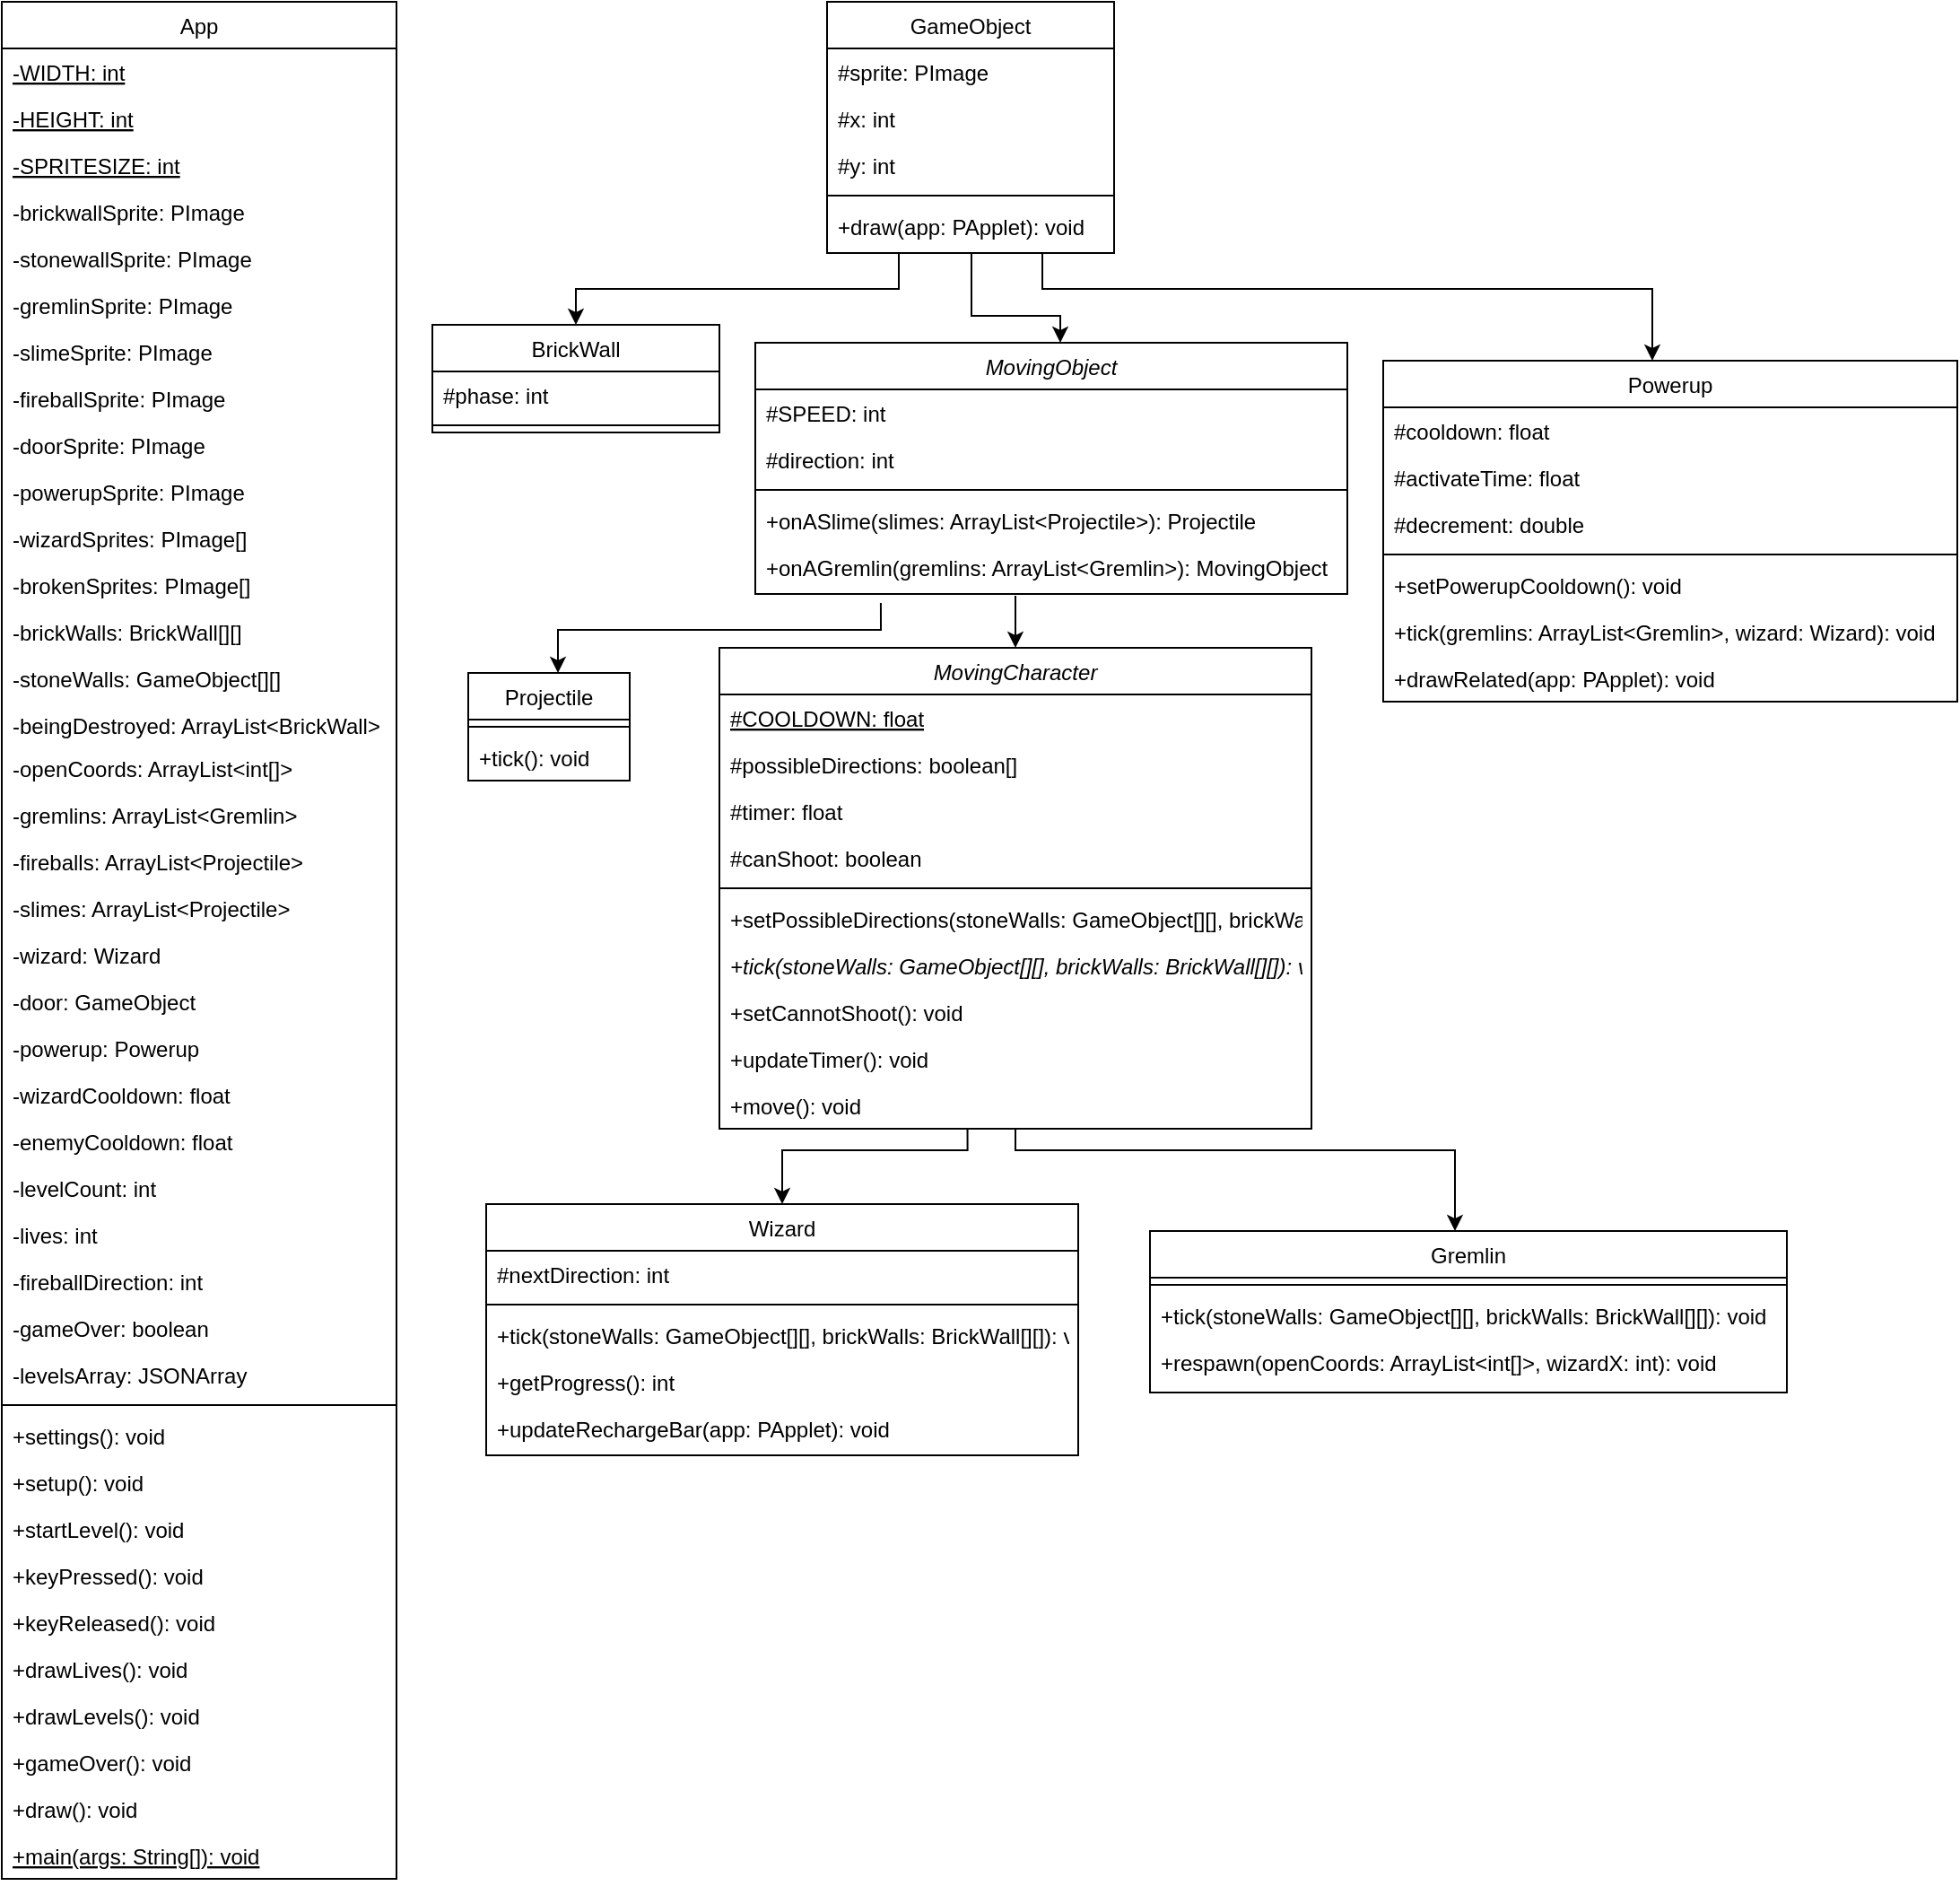 <mxfile version="20.5.0" type="github">
  <diagram id="C5RBs43oDa-KdzZeNtuy" name="Page-1">
    <mxGraphModel dx="1782" dy="905" grid="1" gridSize="10" guides="1" tooltips="1" connect="1" arrows="1" fold="1" page="1" pageScale="1" pageWidth="1169" pageHeight="827" math="0" shadow="0">
      <root>
        <mxCell id="WIyWlLk6GJQsqaUBKTNV-0" />
        <mxCell id="WIyWlLk6GJQsqaUBKTNV-1" parent="WIyWlLk6GJQsqaUBKTNV-0" />
        <mxCell id="zkfFHV4jXpPFQw0GAbJ--0" value="App" style="swimlane;fontStyle=0;align=center;verticalAlign=top;childLayout=stackLayout;horizontal=1;startSize=26;horizontalStack=0;resizeParent=1;resizeLast=0;collapsible=1;marginBottom=0;rounded=0;shadow=0;strokeWidth=1;" parent="WIyWlLk6GJQsqaUBKTNV-1" vertex="1">
          <mxGeometry x="50" y="10" width="220" height="1046" as="geometry">
            <mxRectangle x="220" y="120" width="160" height="26" as="alternateBounds" />
          </mxGeometry>
        </mxCell>
        <mxCell id="zkfFHV4jXpPFQw0GAbJ--1" value="-WIDTH: int" style="text;align=left;verticalAlign=top;spacingLeft=4;spacingRight=4;overflow=hidden;rotatable=0;points=[[0,0.5],[1,0.5]];portConstraint=eastwest;fontStyle=4" parent="zkfFHV4jXpPFQw0GAbJ--0" vertex="1">
          <mxGeometry y="26" width="220" height="26" as="geometry" />
        </mxCell>
        <mxCell id="zkfFHV4jXpPFQw0GAbJ--2" value="-HEIGHT: int" style="text;align=left;verticalAlign=top;spacingLeft=4;spacingRight=4;overflow=hidden;rotatable=0;points=[[0,0.5],[1,0.5]];portConstraint=eastwest;rounded=0;shadow=0;html=0;fontStyle=4" parent="zkfFHV4jXpPFQw0GAbJ--0" vertex="1">
          <mxGeometry y="52" width="220" height="26" as="geometry" />
        </mxCell>
        <mxCell id="5eT9WCfpRR1Egi5PJZWS-10" value="-SPRITESIZE: int" style="text;align=left;verticalAlign=top;spacingLeft=4;spacingRight=4;overflow=hidden;rotatable=0;points=[[0,0.5],[1,0.5]];portConstraint=eastwest;rounded=0;shadow=0;html=0;fontStyle=4" vertex="1" parent="zkfFHV4jXpPFQw0GAbJ--0">
          <mxGeometry y="78" width="220" height="26" as="geometry" />
        </mxCell>
        <mxCell id="5eT9WCfpRR1Egi5PJZWS-5" value="-brickwallSprite: PImage" style="text;align=left;verticalAlign=top;spacingLeft=4;spacingRight=4;overflow=hidden;rotatable=0;points=[[0,0.5],[1,0.5]];portConstraint=eastwest;rounded=0;shadow=0;html=0;fontStyle=0" vertex="1" parent="zkfFHV4jXpPFQw0GAbJ--0">
          <mxGeometry y="104" width="220" height="26" as="geometry" />
        </mxCell>
        <mxCell id="5eT9WCfpRR1Egi5PJZWS-3" value="-stonewallSprite: PImage" style="text;align=left;verticalAlign=top;spacingLeft=4;spacingRight=4;overflow=hidden;rotatable=0;points=[[0,0.5],[1,0.5]];portConstraint=eastwest;rounded=0;shadow=0;html=0;fontStyle=0" vertex="1" parent="zkfFHV4jXpPFQw0GAbJ--0">
          <mxGeometry y="130" width="220" height="26" as="geometry" />
        </mxCell>
        <mxCell id="5eT9WCfpRR1Egi5PJZWS-2" value="-gremlinSprite: PImage" style="text;align=left;verticalAlign=top;spacingLeft=4;spacingRight=4;overflow=hidden;rotatable=0;points=[[0,0.5],[1,0.5]];portConstraint=eastwest;rounded=0;shadow=0;html=0;fontStyle=0" vertex="1" parent="zkfFHV4jXpPFQw0GAbJ--0">
          <mxGeometry y="156" width="220" height="26" as="geometry" />
        </mxCell>
        <mxCell id="5eT9WCfpRR1Egi5PJZWS-4" value="-slimeSprite: PImage" style="text;align=left;verticalAlign=top;spacingLeft=4;spacingRight=4;overflow=hidden;rotatable=0;points=[[0,0.5],[1,0.5]];portConstraint=eastwest;rounded=0;shadow=0;html=0;fontStyle=0" vertex="1" parent="zkfFHV4jXpPFQw0GAbJ--0">
          <mxGeometry y="182" width="220" height="26" as="geometry" />
        </mxCell>
        <mxCell id="5eT9WCfpRR1Egi5PJZWS-1" value="-fireballSprite: PImage" style="text;align=left;verticalAlign=top;spacingLeft=4;spacingRight=4;overflow=hidden;rotatable=0;points=[[0,0.5],[1,0.5]];portConstraint=eastwest;rounded=0;shadow=0;html=0;fontStyle=0" vertex="1" parent="zkfFHV4jXpPFQw0GAbJ--0">
          <mxGeometry y="208" width="220" height="26" as="geometry" />
        </mxCell>
        <mxCell id="5eT9WCfpRR1Egi5PJZWS-8" value="-doorSprite: PImage" style="text;align=left;verticalAlign=top;spacingLeft=4;spacingRight=4;overflow=hidden;rotatable=0;points=[[0,0.5],[1,0.5]];portConstraint=eastwest;rounded=0;shadow=0;html=0;fontStyle=0" vertex="1" parent="zkfFHV4jXpPFQw0GAbJ--0">
          <mxGeometry y="234" width="220" height="26" as="geometry" />
        </mxCell>
        <mxCell id="5eT9WCfpRR1Egi5PJZWS-7" value="-powerupSprite: PImage" style="text;align=left;verticalAlign=top;spacingLeft=4;spacingRight=4;overflow=hidden;rotatable=0;points=[[0,0.5],[1,0.5]];portConstraint=eastwest;rounded=0;shadow=0;html=0;fontStyle=0" vertex="1" parent="zkfFHV4jXpPFQw0GAbJ--0">
          <mxGeometry y="260" width="220" height="26" as="geometry" />
        </mxCell>
        <mxCell id="5eT9WCfpRR1Egi5PJZWS-11" value="-wizardSprites: PImage[]" style="text;align=left;verticalAlign=top;spacingLeft=4;spacingRight=4;overflow=hidden;rotatable=0;points=[[0,0.5],[1,0.5]];portConstraint=eastwest;rounded=0;shadow=0;html=0;fontStyle=0" vertex="1" parent="zkfFHV4jXpPFQw0GAbJ--0">
          <mxGeometry y="286" width="220" height="26" as="geometry" />
        </mxCell>
        <mxCell id="5eT9WCfpRR1Egi5PJZWS-12" value="-brokenSprites: PImage[]" style="text;align=left;verticalAlign=top;spacingLeft=4;spacingRight=4;overflow=hidden;rotatable=0;points=[[0,0.5],[1,0.5]];portConstraint=eastwest;rounded=0;shadow=0;html=0;fontStyle=0" vertex="1" parent="zkfFHV4jXpPFQw0GAbJ--0">
          <mxGeometry y="312" width="220" height="26" as="geometry" />
        </mxCell>
        <mxCell id="5eT9WCfpRR1Egi5PJZWS-9" value="-brickWalls: BrickWall[][]" style="text;align=left;verticalAlign=top;spacingLeft=4;spacingRight=4;overflow=hidden;rotatable=0;points=[[0,0.5],[1,0.5]];portConstraint=eastwest;rounded=0;shadow=0;html=0;fontStyle=0" vertex="1" parent="zkfFHV4jXpPFQw0GAbJ--0">
          <mxGeometry y="338" width="220" height="26" as="geometry" />
        </mxCell>
        <mxCell id="zkfFHV4jXpPFQw0GAbJ--3" value="-stoneWalls: GameObject[][]" style="text;align=left;verticalAlign=top;spacingLeft=4;spacingRight=4;overflow=hidden;rotatable=0;points=[[0,0.5],[1,0.5]];portConstraint=eastwest;rounded=0;shadow=0;html=0;fontStyle=0" parent="zkfFHV4jXpPFQw0GAbJ--0" vertex="1">
          <mxGeometry y="364" width="220" height="26" as="geometry" />
        </mxCell>
        <mxCell id="5eT9WCfpRR1Egi5PJZWS-16" value="-beingDestroyed: ArrayList&lt;BrickWall&gt;" style="text;align=left;verticalAlign=top;spacingLeft=4;spacingRight=4;overflow=hidden;rotatable=0;points=[[0,0.5],[1,0.5]];portConstraint=eastwest;rounded=0;shadow=0;html=0;fontStyle=0" vertex="1" parent="zkfFHV4jXpPFQw0GAbJ--0">
          <mxGeometry y="390" width="220" height="24" as="geometry" />
        </mxCell>
        <mxCell id="5eT9WCfpRR1Egi5PJZWS-14" value="-openCoords: ArrayList&lt;int[]&gt;" style="text;align=left;verticalAlign=top;spacingLeft=4;spacingRight=4;overflow=hidden;rotatable=0;points=[[0,0.5],[1,0.5]];portConstraint=eastwest;rounded=0;shadow=0;html=0;fontStyle=0" vertex="1" parent="zkfFHV4jXpPFQw0GAbJ--0">
          <mxGeometry y="414" width="220" height="26" as="geometry" />
        </mxCell>
        <mxCell id="5eT9WCfpRR1Egi5PJZWS-13" value="-gremlins: ArrayList&lt;Gremlin&gt;" style="text;align=left;verticalAlign=top;spacingLeft=4;spacingRight=4;overflow=hidden;rotatable=0;points=[[0,0.5],[1,0.5]];portConstraint=eastwest;rounded=0;shadow=0;html=0;fontStyle=0" vertex="1" parent="zkfFHV4jXpPFQw0GAbJ--0">
          <mxGeometry y="440" width="220" height="26" as="geometry" />
        </mxCell>
        <mxCell id="5eT9WCfpRR1Egi5PJZWS-19" value="-fireballs: ArrayList&lt;Projectile&gt;" style="text;align=left;verticalAlign=top;spacingLeft=4;spacingRight=4;overflow=hidden;rotatable=0;points=[[0,0.5],[1,0.5]];portConstraint=eastwest;rounded=0;shadow=0;html=0;fontStyle=0" vertex="1" parent="zkfFHV4jXpPFQw0GAbJ--0">
          <mxGeometry y="466" width="220" height="26" as="geometry" />
        </mxCell>
        <mxCell id="5eT9WCfpRR1Egi5PJZWS-18" value="-slimes: ArrayList&lt;Projectile&gt;" style="text;align=left;verticalAlign=top;spacingLeft=4;spacingRight=4;overflow=hidden;rotatable=0;points=[[0,0.5],[1,0.5]];portConstraint=eastwest;rounded=0;shadow=0;html=0;fontStyle=0" vertex="1" parent="zkfFHV4jXpPFQw0GAbJ--0">
          <mxGeometry y="492" width="220" height="26" as="geometry" />
        </mxCell>
        <mxCell id="5eT9WCfpRR1Egi5PJZWS-17" value="-wizard: Wizard" style="text;align=left;verticalAlign=top;spacingLeft=4;spacingRight=4;overflow=hidden;rotatable=0;points=[[0,0.5],[1,0.5]];portConstraint=eastwest;rounded=0;shadow=0;html=0;fontStyle=0" vertex="1" parent="zkfFHV4jXpPFQw0GAbJ--0">
          <mxGeometry y="518" width="220" height="26" as="geometry" />
        </mxCell>
        <mxCell id="5eT9WCfpRR1Egi5PJZWS-0" value="-door: GameObject" style="text;align=left;verticalAlign=top;spacingLeft=4;spacingRight=4;overflow=hidden;rotatable=0;points=[[0,0.5],[1,0.5]];portConstraint=eastwest;rounded=0;shadow=0;html=0;fontStyle=0" vertex="1" parent="zkfFHV4jXpPFQw0GAbJ--0">
          <mxGeometry y="544" width="220" height="26" as="geometry" />
        </mxCell>
        <mxCell id="5eT9WCfpRR1Egi5PJZWS-15" value="-powerup: Powerup" style="text;align=left;verticalAlign=top;spacingLeft=4;spacingRight=4;overflow=hidden;rotatable=0;points=[[0,0.5],[1,0.5]];portConstraint=eastwest;rounded=0;shadow=0;html=0;fontStyle=0" vertex="1" parent="zkfFHV4jXpPFQw0GAbJ--0">
          <mxGeometry y="570" width="220" height="26" as="geometry" />
        </mxCell>
        <mxCell id="5eT9WCfpRR1Egi5PJZWS-21" value="-wizardCooldown: float" style="text;align=left;verticalAlign=top;spacingLeft=4;spacingRight=4;overflow=hidden;rotatable=0;points=[[0,0.5],[1,0.5]];portConstraint=eastwest;rounded=0;shadow=0;html=0;fontStyle=0" vertex="1" parent="zkfFHV4jXpPFQw0GAbJ--0">
          <mxGeometry y="596" width="220" height="26" as="geometry" />
        </mxCell>
        <mxCell id="5eT9WCfpRR1Egi5PJZWS-26" value="-enemyCooldown: float" style="text;align=left;verticalAlign=top;spacingLeft=4;spacingRight=4;overflow=hidden;rotatable=0;points=[[0,0.5],[1,0.5]];portConstraint=eastwest;rounded=0;shadow=0;html=0;fontStyle=0" vertex="1" parent="zkfFHV4jXpPFQw0GAbJ--0">
          <mxGeometry y="622" width="220" height="26" as="geometry" />
        </mxCell>
        <mxCell id="5eT9WCfpRR1Egi5PJZWS-27" value="-levelCount: int" style="text;align=left;verticalAlign=top;spacingLeft=4;spacingRight=4;overflow=hidden;rotatable=0;points=[[0,0.5],[1,0.5]];portConstraint=eastwest;rounded=0;shadow=0;html=0;fontStyle=0" vertex="1" parent="zkfFHV4jXpPFQw0GAbJ--0">
          <mxGeometry y="648" width="220" height="26" as="geometry" />
        </mxCell>
        <mxCell id="5eT9WCfpRR1Egi5PJZWS-28" value="-lives: int" style="text;align=left;verticalAlign=top;spacingLeft=4;spacingRight=4;overflow=hidden;rotatable=0;points=[[0,0.5],[1,0.5]];portConstraint=eastwest;rounded=0;shadow=0;html=0;fontStyle=0" vertex="1" parent="zkfFHV4jXpPFQw0GAbJ--0">
          <mxGeometry y="674" width="220" height="26" as="geometry" />
        </mxCell>
        <mxCell id="5eT9WCfpRR1Egi5PJZWS-29" value="-fireballDirection: int" style="text;align=left;verticalAlign=top;spacingLeft=4;spacingRight=4;overflow=hidden;rotatable=0;points=[[0,0.5],[1,0.5]];portConstraint=eastwest;rounded=0;shadow=0;html=0;fontStyle=0" vertex="1" parent="zkfFHV4jXpPFQw0GAbJ--0">
          <mxGeometry y="700" width="220" height="26" as="geometry" />
        </mxCell>
        <mxCell id="5eT9WCfpRR1Egi5PJZWS-30" value="-gameOver: boolean" style="text;align=left;verticalAlign=top;spacingLeft=4;spacingRight=4;overflow=hidden;rotatable=0;points=[[0,0.5],[1,0.5]];portConstraint=eastwest;rounded=0;shadow=0;html=0;fontStyle=0" vertex="1" parent="zkfFHV4jXpPFQw0GAbJ--0">
          <mxGeometry y="726" width="220" height="26" as="geometry" />
        </mxCell>
        <mxCell id="5eT9WCfpRR1Egi5PJZWS-20" value="-levelsArray: JSONArray" style="text;align=left;verticalAlign=top;spacingLeft=4;spacingRight=4;overflow=hidden;rotatable=0;points=[[0,0.5],[1,0.5]];portConstraint=eastwest;rounded=0;shadow=0;html=0;fontStyle=0" vertex="1" parent="zkfFHV4jXpPFQw0GAbJ--0">
          <mxGeometry y="752" width="220" height="26" as="geometry" />
        </mxCell>
        <mxCell id="zkfFHV4jXpPFQw0GAbJ--4" value="" style="line;html=1;strokeWidth=1;align=left;verticalAlign=middle;spacingTop=-1;spacingLeft=3;spacingRight=3;rotatable=0;labelPosition=right;points=[];portConstraint=eastwest;" parent="zkfFHV4jXpPFQw0GAbJ--0" vertex="1">
          <mxGeometry y="778" width="220" height="8" as="geometry" />
        </mxCell>
        <mxCell id="zkfFHV4jXpPFQw0GAbJ--5" value="+settings(): void" style="text;align=left;verticalAlign=top;spacingLeft=4;spacingRight=4;overflow=hidden;rotatable=0;points=[[0,0.5],[1,0.5]];portConstraint=eastwest;" parent="zkfFHV4jXpPFQw0GAbJ--0" vertex="1">
          <mxGeometry y="786" width="220" height="26" as="geometry" />
        </mxCell>
        <mxCell id="5eT9WCfpRR1Egi5PJZWS-38" value="+setup(): void" style="text;align=left;verticalAlign=top;spacingLeft=4;spacingRight=4;overflow=hidden;rotatable=0;points=[[0,0.5],[1,0.5]];portConstraint=eastwest;" vertex="1" parent="zkfFHV4jXpPFQw0GAbJ--0">
          <mxGeometry y="812" width="220" height="26" as="geometry" />
        </mxCell>
        <mxCell id="5eT9WCfpRR1Egi5PJZWS-32" value="+startLevel(): void" style="text;align=left;verticalAlign=top;spacingLeft=4;spacingRight=4;overflow=hidden;rotatable=0;points=[[0,0.5],[1,0.5]];portConstraint=eastwest;" vertex="1" parent="zkfFHV4jXpPFQw0GAbJ--0">
          <mxGeometry y="838" width="220" height="26" as="geometry" />
        </mxCell>
        <mxCell id="5eT9WCfpRR1Egi5PJZWS-36" value="+keyPressed(): void" style="text;align=left;verticalAlign=top;spacingLeft=4;spacingRight=4;overflow=hidden;rotatable=0;points=[[0,0.5],[1,0.5]];portConstraint=eastwest;" vertex="1" parent="zkfFHV4jXpPFQw0GAbJ--0">
          <mxGeometry y="864" width="220" height="26" as="geometry" />
        </mxCell>
        <mxCell id="5eT9WCfpRR1Egi5PJZWS-33" value="+keyReleased(): void" style="text;align=left;verticalAlign=top;spacingLeft=4;spacingRight=4;overflow=hidden;rotatable=0;points=[[0,0.5],[1,0.5]];portConstraint=eastwest;" vertex="1" parent="zkfFHV4jXpPFQw0GAbJ--0">
          <mxGeometry y="890" width="220" height="26" as="geometry" />
        </mxCell>
        <mxCell id="5eT9WCfpRR1Egi5PJZWS-37" value="+drawLives(): void" style="text;align=left;verticalAlign=top;spacingLeft=4;spacingRight=4;overflow=hidden;rotatable=0;points=[[0,0.5],[1,0.5]];portConstraint=eastwest;" vertex="1" parent="zkfFHV4jXpPFQw0GAbJ--0">
          <mxGeometry y="916" width="220" height="26" as="geometry" />
        </mxCell>
        <mxCell id="5eT9WCfpRR1Egi5PJZWS-31" value="+drawLevels(): void" style="text;align=left;verticalAlign=top;spacingLeft=4;spacingRight=4;overflow=hidden;rotatable=0;points=[[0,0.5],[1,0.5]];portConstraint=eastwest;" vertex="1" parent="zkfFHV4jXpPFQw0GAbJ--0">
          <mxGeometry y="942" width="220" height="26" as="geometry" />
        </mxCell>
        <mxCell id="5eT9WCfpRR1Egi5PJZWS-34" value="+gameOver(): void" style="text;align=left;verticalAlign=top;spacingLeft=4;spacingRight=4;overflow=hidden;rotatable=0;points=[[0,0.5],[1,0.5]];portConstraint=eastwest;" vertex="1" parent="zkfFHV4jXpPFQw0GAbJ--0">
          <mxGeometry y="968" width="220" height="26" as="geometry" />
        </mxCell>
        <mxCell id="5eT9WCfpRR1Egi5PJZWS-35" value="+draw(): void" style="text;align=left;verticalAlign=top;spacingLeft=4;spacingRight=4;overflow=hidden;rotatable=0;points=[[0,0.5],[1,0.5]];portConstraint=eastwest;" vertex="1" parent="zkfFHV4jXpPFQw0GAbJ--0">
          <mxGeometry y="994" width="220" height="26" as="geometry" />
        </mxCell>
        <mxCell id="5eT9WCfpRR1Egi5PJZWS-39" value="+main(args: String[]): void" style="text;align=left;verticalAlign=top;spacingLeft=4;spacingRight=4;overflow=hidden;rotatable=0;points=[[0,0.5],[1,0.5]];portConstraint=eastwest;fontStyle=4" vertex="1" parent="zkfFHV4jXpPFQw0GAbJ--0">
          <mxGeometry y="1020" width="220" height="26" as="geometry" />
        </mxCell>
        <mxCell id="5eT9WCfpRR1Egi5PJZWS-53" style="edgeStyle=orthogonalEdgeStyle;rounded=0;orthogonalLoop=1;jettySize=auto;html=1;exitX=0.25;exitY=1;exitDx=0;exitDy=0;" edge="1" parent="WIyWlLk6GJQsqaUBKTNV-1" source="zkfFHV4jXpPFQw0GAbJ--17" target="5eT9WCfpRR1Egi5PJZWS-47">
          <mxGeometry relative="1" as="geometry" />
        </mxCell>
        <mxCell id="5eT9WCfpRR1Egi5PJZWS-60" style="edgeStyle=orthogonalEdgeStyle;rounded=0;orthogonalLoop=1;jettySize=auto;html=1;exitX=0.503;exitY=1.093;exitDx=0;exitDy=0;exitPerimeter=0;" edge="1" parent="WIyWlLk6GJQsqaUBKTNV-1" source="zkfFHV4jXpPFQw0GAbJ--24" target="5eT9WCfpRR1Egi5PJZWS-54">
          <mxGeometry relative="1" as="geometry">
            <Array as="points">
              <mxPoint x="591" y="185" />
              <mxPoint x="640" y="185" />
            </Array>
          </mxGeometry>
        </mxCell>
        <mxCell id="5eT9WCfpRR1Egi5PJZWS-127" style="edgeStyle=orthogonalEdgeStyle;rounded=0;orthogonalLoop=1;jettySize=auto;html=1;exitX=0.75;exitY=1;exitDx=0;exitDy=0;" edge="1" parent="WIyWlLk6GJQsqaUBKTNV-1" source="zkfFHV4jXpPFQw0GAbJ--17" target="5eT9WCfpRR1Egi5PJZWS-121">
          <mxGeometry relative="1" as="geometry">
            <Array as="points">
              <mxPoint x="630" y="170" />
              <mxPoint x="970" y="170" />
            </Array>
          </mxGeometry>
        </mxCell>
        <mxCell id="zkfFHV4jXpPFQw0GAbJ--17" value="GameObject&#xa;" style="swimlane;fontStyle=0;align=center;verticalAlign=top;childLayout=stackLayout;horizontal=1;startSize=26;horizontalStack=0;resizeParent=1;resizeLast=0;collapsible=1;marginBottom=0;rounded=0;shadow=0;strokeWidth=1;" parent="WIyWlLk6GJQsqaUBKTNV-1" vertex="1">
          <mxGeometry x="510" y="10" width="160" height="140" as="geometry">
            <mxRectangle x="550" y="140" width="160" height="26" as="alternateBounds" />
          </mxGeometry>
        </mxCell>
        <mxCell id="zkfFHV4jXpPFQw0GAbJ--18" value="#sprite: PImage" style="text;align=left;verticalAlign=top;spacingLeft=4;spacingRight=4;overflow=hidden;rotatable=0;points=[[0,0.5],[1,0.5]];portConstraint=eastwest;" parent="zkfFHV4jXpPFQw0GAbJ--17" vertex="1">
          <mxGeometry y="26" width="160" height="26" as="geometry" />
        </mxCell>
        <mxCell id="zkfFHV4jXpPFQw0GAbJ--19" value="#x: int" style="text;align=left;verticalAlign=top;spacingLeft=4;spacingRight=4;overflow=hidden;rotatable=0;points=[[0,0.5],[1,0.5]];portConstraint=eastwest;rounded=0;shadow=0;html=0;" parent="zkfFHV4jXpPFQw0GAbJ--17" vertex="1">
          <mxGeometry y="52" width="160" height="26" as="geometry" />
        </mxCell>
        <mxCell id="zkfFHV4jXpPFQw0GAbJ--20" value="#y: int" style="text;align=left;verticalAlign=top;spacingLeft=4;spacingRight=4;overflow=hidden;rotatable=0;points=[[0,0.5],[1,0.5]];portConstraint=eastwest;rounded=0;shadow=0;html=0;" parent="zkfFHV4jXpPFQw0GAbJ--17" vertex="1">
          <mxGeometry y="78" width="160" height="26" as="geometry" />
        </mxCell>
        <mxCell id="zkfFHV4jXpPFQw0GAbJ--23" value="" style="line;html=1;strokeWidth=1;align=left;verticalAlign=middle;spacingTop=-1;spacingLeft=3;spacingRight=3;rotatable=0;labelPosition=right;points=[];portConstraint=eastwest;" parent="zkfFHV4jXpPFQw0GAbJ--17" vertex="1">
          <mxGeometry y="104" width="160" height="8" as="geometry" />
        </mxCell>
        <mxCell id="zkfFHV4jXpPFQw0GAbJ--24" value="+draw(app: PApplet): void" style="text;align=left;verticalAlign=top;spacingLeft=4;spacingRight=4;overflow=hidden;rotatable=0;points=[[0,0.5],[1,0.5]];portConstraint=eastwest;" parent="zkfFHV4jXpPFQw0GAbJ--17" vertex="1">
          <mxGeometry y="112" width="160" height="26" as="geometry" />
        </mxCell>
        <mxCell id="5eT9WCfpRR1Egi5PJZWS-47" value="BrickWall" style="swimlane;fontStyle=0;align=center;verticalAlign=top;childLayout=stackLayout;horizontal=1;startSize=26;horizontalStack=0;resizeParent=1;resizeLast=0;collapsible=1;marginBottom=0;rounded=0;shadow=0;strokeWidth=1;" vertex="1" parent="WIyWlLk6GJQsqaUBKTNV-1">
          <mxGeometry x="290" y="190" width="160" height="60" as="geometry">
            <mxRectangle x="550" y="140" width="160" height="26" as="alternateBounds" />
          </mxGeometry>
        </mxCell>
        <mxCell id="5eT9WCfpRR1Egi5PJZWS-48" value="#phase: int" style="text;align=left;verticalAlign=top;spacingLeft=4;spacingRight=4;overflow=hidden;rotatable=0;points=[[0,0.5],[1,0.5]];portConstraint=eastwest;" vertex="1" parent="5eT9WCfpRR1Egi5PJZWS-47">
          <mxGeometry y="26" width="160" height="26" as="geometry" />
        </mxCell>
        <mxCell id="5eT9WCfpRR1Egi5PJZWS-51" value="" style="line;html=1;strokeWidth=1;align=left;verticalAlign=middle;spacingTop=-1;spacingLeft=3;spacingRight=3;rotatable=0;labelPosition=right;points=[];portConstraint=eastwest;" vertex="1" parent="5eT9WCfpRR1Egi5PJZWS-47">
          <mxGeometry y="52" width="160" height="8" as="geometry" />
        </mxCell>
        <mxCell id="5eT9WCfpRR1Egi5PJZWS-70" style="edgeStyle=orthogonalEdgeStyle;rounded=0;orthogonalLoop=1;jettySize=auto;html=1;" edge="1" parent="WIyWlLk6GJQsqaUBKTNV-1" target="5eT9WCfpRR1Egi5PJZWS-64">
          <mxGeometry relative="1" as="geometry">
            <mxPoint x="615" y="341" as="sourcePoint" />
            <Array as="points">
              <mxPoint x="615" y="341" />
            </Array>
          </mxGeometry>
        </mxCell>
        <mxCell id="5eT9WCfpRR1Egi5PJZWS-96" style="edgeStyle=orthogonalEdgeStyle;rounded=0;orthogonalLoop=1;jettySize=auto;html=1;exitX=0.212;exitY=1.269;exitDx=0;exitDy=0;exitPerimeter=0;" edge="1" parent="WIyWlLk6GJQsqaUBKTNV-1" source="5eT9WCfpRR1Egi5PJZWS-63" target="5eT9WCfpRR1Egi5PJZWS-90">
          <mxGeometry relative="1" as="geometry">
            <Array as="points">
              <mxPoint x="540" y="360" />
              <mxPoint x="360" y="360" />
            </Array>
          </mxGeometry>
        </mxCell>
        <mxCell id="5eT9WCfpRR1Egi5PJZWS-54" value="MovingObject" style="swimlane;fontStyle=2;align=center;verticalAlign=top;childLayout=stackLayout;horizontal=1;startSize=26;horizontalStack=0;resizeParent=1;resizeLast=0;collapsible=1;marginBottom=0;rounded=0;shadow=0;strokeWidth=1;" vertex="1" parent="WIyWlLk6GJQsqaUBKTNV-1">
          <mxGeometry x="470" y="200" width="330" height="140" as="geometry">
            <mxRectangle x="550" y="140" width="160" height="26" as="alternateBounds" />
          </mxGeometry>
        </mxCell>
        <mxCell id="5eT9WCfpRR1Egi5PJZWS-55" value="#SPEED: int" style="text;align=left;verticalAlign=top;spacingLeft=4;spacingRight=4;overflow=hidden;rotatable=0;points=[[0,0.5],[1,0.5]];portConstraint=eastwest;" vertex="1" parent="5eT9WCfpRR1Egi5PJZWS-54">
          <mxGeometry y="26" width="330" height="26" as="geometry" />
        </mxCell>
        <mxCell id="5eT9WCfpRR1Egi5PJZWS-56" value="#direction: int" style="text;align=left;verticalAlign=top;spacingLeft=4;spacingRight=4;overflow=hidden;rotatable=0;points=[[0,0.5],[1,0.5]];portConstraint=eastwest;rounded=0;shadow=0;html=0;" vertex="1" parent="5eT9WCfpRR1Egi5PJZWS-54">
          <mxGeometry y="52" width="330" height="26" as="geometry" />
        </mxCell>
        <mxCell id="5eT9WCfpRR1Egi5PJZWS-58" value="" style="line;html=1;strokeWidth=1;align=left;verticalAlign=middle;spacingTop=-1;spacingLeft=3;spacingRight=3;rotatable=0;labelPosition=right;points=[];portConstraint=eastwest;" vertex="1" parent="5eT9WCfpRR1Egi5PJZWS-54">
          <mxGeometry y="78" width="330" height="8" as="geometry" />
        </mxCell>
        <mxCell id="5eT9WCfpRR1Egi5PJZWS-59" value="+onASlime(slimes: ArrayList&lt;Projectile&gt;): Projectile" style="text;align=left;verticalAlign=top;spacingLeft=4;spacingRight=4;overflow=hidden;rotatable=0;points=[[0,0.5],[1,0.5]];portConstraint=eastwest;" vertex="1" parent="5eT9WCfpRR1Egi5PJZWS-54">
          <mxGeometry y="86" width="330" height="26" as="geometry" />
        </mxCell>
        <mxCell id="5eT9WCfpRR1Egi5PJZWS-63" value="+onAGremlin(gremlins: ArrayList&lt;Gremlin&gt;): MovingObject" style="text;align=left;verticalAlign=top;spacingLeft=4;spacingRight=4;overflow=hidden;rotatable=0;points=[[0,0.5],[1,0.5]];portConstraint=eastwest;" vertex="1" parent="5eT9WCfpRR1Egi5PJZWS-54">
          <mxGeometry y="112" width="330" height="26" as="geometry" />
        </mxCell>
        <mxCell id="5eT9WCfpRR1Egi5PJZWS-108" style="edgeStyle=orthogonalEdgeStyle;rounded=0;orthogonalLoop=1;jettySize=auto;html=1;exitX=0.419;exitY=0.994;exitDx=0;exitDy=0;exitPerimeter=0;" edge="1" parent="WIyWlLk6GJQsqaUBKTNV-1" source="5eT9WCfpRR1Egi5PJZWS-74" target="5eT9WCfpRR1Egi5PJZWS-97">
          <mxGeometry relative="1" as="geometry">
            <mxPoint x="810" y="750" as="sourcePoint" />
            <Array as="points">
              <mxPoint x="588" y="650" />
              <mxPoint x="485" y="650" />
            </Array>
          </mxGeometry>
        </mxCell>
        <mxCell id="5eT9WCfpRR1Egi5PJZWS-120" style="edgeStyle=orthogonalEdgeStyle;rounded=0;orthogonalLoop=1;jettySize=auto;html=1;" edge="1" parent="WIyWlLk6GJQsqaUBKTNV-1" source="5eT9WCfpRR1Egi5PJZWS-74" target="5eT9WCfpRR1Egi5PJZWS-109">
          <mxGeometry relative="1" as="geometry">
            <Array as="points">
              <mxPoint x="615" y="650" />
              <mxPoint x="860" y="650" />
            </Array>
          </mxGeometry>
        </mxCell>
        <mxCell id="5eT9WCfpRR1Egi5PJZWS-64" value="MovingCharacter" style="swimlane;fontStyle=2;align=center;verticalAlign=top;childLayout=stackLayout;horizontal=1;startSize=26;horizontalStack=0;resizeParent=1;resizeLast=0;collapsible=1;marginBottom=0;rounded=0;shadow=0;strokeWidth=1;" vertex="1" parent="WIyWlLk6GJQsqaUBKTNV-1">
          <mxGeometry x="450" y="370" width="330" height="268" as="geometry">
            <mxRectangle x="550" y="140" width="160" height="26" as="alternateBounds" />
          </mxGeometry>
        </mxCell>
        <mxCell id="5eT9WCfpRR1Egi5PJZWS-65" value="#COOLDOWN: float" style="text;align=left;verticalAlign=top;spacingLeft=4;spacingRight=4;overflow=hidden;rotatable=0;points=[[0,0.5],[1,0.5]];portConstraint=eastwest;fontStyle=4" vertex="1" parent="5eT9WCfpRR1Egi5PJZWS-64">
          <mxGeometry y="26" width="330" height="26" as="geometry" />
        </mxCell>
        <mxCell id="5eT9WCfpRR1Egi5PJZWS-71" value="#possibleDirections: boolean[]" style="text;align=left;verticalAlign=top;spacingLeft=4;spacingRight=4;overflow=hidden;rotatable=0;points=[[0,0.5],[1,0.5]];portConstraint=eastwest;rounded=0;shadow=0;html=0;" vertex="1" parent="5eT9WCfpRR1Egi5PJZWS-64">
          <mxGeometry y="52" width="330" height="26" as="geometry" />
        </mxCell>
        <mxCell id="5eT9WCfpRR1Egi5PJZWS-72" value="#timer: float" style="text;align=left;verticalAlign=top;spacingLeft=4;spacingRight=4;overflow=hidden;rotatable=0;points=[[0,0.5],[1,0.5]];portConstraint=eastwest;rounded=0;shadow=0;html=0;" vertex="1" parent="5eT9WCfpRR1Egi5PJZWS-64">
          <mxGeometry y="78" width="330" height="26" as="geometry" />
        </mxCell>
        <mxCell id="5eT9WCfpRR1Egi5PJZWS-66" value="#canShoot: boolean" style="text;align=left;verticalAlign=top;spacingLeft=4;spacingRight=4;overflow=hidden;rotatable=0;points=[[0,0.5],[1,0.5]];portConstraint=eastwest;rounded=0;shadow=0;html=0;" vertex="1" parent="5eT9WCfpRR1Egi5PJZWS-64">
          <mxGeometry y="104" width="330" height="26" as="geometry" />
        </mxCell>
        <mxCell id="5eT9WCfpRR1Egi5PJZWS-67" value="" style="line;html=1;strokeWidth=1;align=left;verticalAlign=middle;spacingTop=-1;spacingLeft=3;spacingRight=3;rotatable=0;labelPosition=right;points=[];portConstraint=eastwest;" vertex="1" parent="5eT9WCfpRR1Egi5PJZWS-64">
          <mxGeometry y="130" width="330" height="8" as="geometry" />
        </mxCell>
        <mxCell id="5eT9WCfpRR1Egi5PJZWS-68" value="+setPossibleDirections(stoneWalls: GameObject[][], brickWalls: BrickWall[][]): void" style="text;align=left;verticalAlign=top;spacingLeft=4;spacingRight=4;overflow=hidden;rotatable=0;points=[[0,0.5],[1,0.5]];portConstraint=eastwest;" vertex="1" parent="5eT9WCfpRR1Egi5PJZWS-64">
          <mxGeometry y="138" width="330" height="26" as="geometry" />
        </mxCell>
        <mxCell id="5eT9WCfpRR1Egi5PJZWS-73" value="+tick(stoneWalls: GameObject[][], brickWalls: BrickWall[][]): void" style="text;align=left;verticalAlign=top;spacingLeft=4;spacingRight=4;overflow=hidden;rotatable=0;points=[[0,0.5],[1,0.5]];portConstraint=eastwest;fontStyle=2" vertex="1" parent="5eT9WCfpRR1Egi5PJZWS-64">
          <mxGeometry y="164" width="330" height="26" as="geometry" />
        </mxCell>
        <mxCell id="5eT9WCfpRR1Egi5PJZWS-75" value="+setCannotShoot(): void" style="text;align=left;verticalAlign=top;spacingLeft=4;spacingRight=4;overflow=hidden;rotatable=0;points=[[0,0.5],[1,0.5]];portConstraint=eastwest;fontStyle=0" vertex="1" parent="5eT9WCfpRR1Egi5PJZWS-64">
          <mxGeometry y="190" width="330" height="26" as="geometry" />
        </mxCell>
        <mxCell id="5eT9WCfpRR1Egi5PJZWS-69" value="+updateTimer(): void" style="text;align=left;verticalAlign=top;spacingLeft=4;spacingRight=4;overflow=hidden;rotatable=0;points=[[0,0.5],[1,0.5]];portConstraint=eastwest;fontStyle=0" vertex="1" parent="5eT9WCfpRR1Egi5PJZWS-64">
          <mxGeometry y="216" width="330" height="26" as="geometry" />
        </mxCell>
        <mxCell id="5eT9WCfpRR1Egi5PJZWS-74" value="+move(): void" style="text;align=left;verticalAlign=top;spacingLeft=4;spacingRight=4;overflow=hidden;rotatable=0;points=[[0,0.5],[1,0.5]];portConstraint=eastwest;fontStyle=0" vertex="1" parent="5eT9WCfpRR1Egi5PJZWS-64">
          <mxGeometry y="242" width="330" height="26" as="geometry" />
        </mxCell>
        <mxCell id="5eT9WCfpRR1Egi5PJZWS-90" value="Projectile" style="swimlane;fontStyle=0;align=center;verticalAlign=top;childLayout=stackLayout;horizontal=1;startSize=26;horizontalStack=0;resizeParent=1;resizeLast=0;collapsible=1;marginBottom=0;rounded=0;shadow=0;strokeWidth=1;" vertex="1" parent="WIyWlLk6GJQsqaUBKTNV-1">
          <mxGeometry x="310" y="384" width="90" height="60" as="geometry">
            <mxRectangle x="550" y="140" width="160" height="26" as="alternateBounds" />
          </mxGeometry>
        </mxCell>
        <mxCell id="5eT9WCfpRR1Egi5PJZWS-93" value="" style="line;html=1;strokeWidth=1;align=left;verticalAlign=middle;spacingTop=-1;spacingLeft=3;spacingRight=3;rotatable=0;labelPosition=right;points=[];portConstraint=eastwest;" vertex="1" parent="5eT9WCfpRR1Egi5PJZWS-90">
          <mxGeometry y="26" width="90" height="8" as="geometry" />
        </mxCell>
        <mxCell id="5eT9WCfpRR1Egi5PJZWS-94" value="+tick(): void" style="text;align=left;verticalAlign=top;spacingLeft=4;spacingRight=4;overflow=hidden;rotatable=0;points=[[0,0.5],[1,0.5]];portConstraint=eastwest;" vertex="1" parent="5eT9WCfpRR1Egi5PJZWS-90">
          <mxGeometry y="34" width="90" height="26" as="geometry" />
        </mxCell>
        <mxCell id="5eT9WCfpRR1Egi5PJZWS-97" value="Wizard" style="swimlane;fontStyle=0;align=center;verticalAlign=top;childLayout=stackLayout;horizontal=1;startSize=26;horizontalStack=0;resizeParent=1;resizeLast=0;collapsible=1;marginBottom=0;rounded=0;shadow=0;strokeWidth=1;" vertex="1" parent="WIyWlLk6GJQsqaUBKTNV-1">
          <mxGeometry x="320" y="680" width="330" height="140" as="geometry">
            <mxRectangle x="550" y="140" width="160" height="26" as="alternateBounds" />
          </mxGeometry>
        </mxCell>
        <mxCell id="5eT9WCfpRR1Egi5PJZWS-98" value="#nextDirection: int" style="text;align=left;verticalAlign=top;spacingLeft=4;spacingRight=4;overflow=hidden;rotatable=0;points=[[0,0.5],[1,0.5]];portConstraint=eastwest;fontStyle=0" vertex="1" parent="5eT9WCfpRR1Egi5PJZWS-97">
          <mxGeometry y="26" width="330" height="26" as="geometry" />
        </mxCell>
        <mxCell id="5eT9WCfpRR1Egi5PJZWS-102" value="" style="line;html=1;strokeWidth=1;align=left;verticalAlign=middle;spacingTop=-1;spacingLeft=3;spacingRight=3;rotatable=0;labelPosition=right;points=[];portConstraint=eastwest;" vertex="1" parent="5eT9WCfpRR1Egi5PJZWS-97">
          <mxGeometry y="52" width="330" height="8" as="geometry" />
        </mxCell>
        <mxCell id="5eT9WCfpRR1Egi5PJZWS-104" value="+tick(stoneWalls: GameObject[][], brickWalls: BrickWall[][]): void" style="text;align=left;verticalAlign=top;spacingLeft=4;spacingRight=4;overflow=hidden;rotatable=0;points=[[0,0.5],[1,0.5]];portConstraint=eastwest;fontStyle=0" vertex="1" parent="5eT9WCfpRR1Egi5PJZWS-97">
          <mxGeometry y="60" width="330" height="26" as="geometry" />
        </mxCell>
        <mxCell id="5eT9WCfpRR1Egi5PJZWS-106" value="+getProgress(): int" style="text;align=left;verticalAlign=top;spacingLeft=4;spacingRight=4;overflow=hidden;rotatable=0;points=[[0,0.5],[1,0.5]];portConstraint=eastwest;fontStyle=0" vertex="1" parent="5eT9WCfpRR1Egi5PJZWS-97">
          <mxGeometry y="86" width="330" height="26" as="geometry" />
        </mxCell>
        <mxCell id="5eT9WCfpRR1Egi5PJZWS-107" value="+updateRechargeBar(app: PApplet): void" style="text;align=left;verticalAlign=top;spacingLeft=4;spacingRight=4;overflow=hidden;rotatable=0;points=[[0,0.5],[1,0.5]];portConstraint=eastwest;fontStyle=0" vertex="1" parent="5eT9WCfpRR1Egi5PJZWS-97">
          <mxGeometry y="112" width="330" height="26" as="geometry" />
        </mxCell>
        <mxCell id="5eT9WCfpRR1Egi5PJZWS-109" value="Gremlin" style="swimlane;fontStyle=0;align=center;verticalAlign=top;childLayout=stackLayout;horizontal=1;startSize=26;horizontalStack=0;resizeParent=1;resizeLast=0;collapsible=1;marginBottom=0;rounded=0;shadow=0;strokeWidth=1;" vertex="1" parent="WIyWlLk6GJQsqaUBKTNV-1">
          <mxGeometry x="690" y="695" width="355" height="90" as="geometry">
            <mxRectangle x="550" y="140" width="160" height="26" as="alternateBounds" />
          </mxGeometry>
        </mxCell>
        <mxCell id="5eT9WCfpRR1Egi5PJZWS-114" value="" style="line;html=1;strokeWidth=1;align=left;verticalAlign=middle;spacingTop=-1;spacingLeft=3;spacingRight=3;rotatable=0;labelPosition=right;points=[];portConstraint=eastwest;" vertex="1" parent="5eT9WCfpRR1Egi5PJZWS-109">
          <mxGeometry y="26" width="355" height="8" as="geometry" />
        </mxCell>
        <mxCell id="5eT9WCfpRR1Egi5PJZWS-116" value="+tick(stoneWalls: GameObject[][], brickWalls: BrickWall[][]): void" style="text;align=left;verticalAlign=top;spacingLeft=4;spacingRight=4;overflow=hidden;rotatable=0;points=[[0,0.5],[1,0.5]];portConstraint=eastwest;fontStyle=0" vertex="1" parent="5eT9WCfpRR1Egi5PJZWS-109">
          <mxGeometry y="34" width="355" height="26" as="geometry" />
        </mxCell>
        <mxCell id="5eT9WCfpRR1Egi5PJZWS-119" value="+respawn(openCoords: ArrayList&lt;int[]&gt;, wizardX: int): void" style="text;align=left;verticalAlign=top;spacingLeft=4;spacingRight=4;overflow=hidden;rotatable=0;points=[[0,0.5],[1,0.5]];portConstraint=eastwest;fontStyle=0" vertex="1" parent="5eT9WCfpRR1Egi5PJZWS-109">
          <mxGeometry y="60" width="355" height="26" as="geometry" />
        </mxCell>
        <mxCell id="5eT9WCfpRR1Egi5PJZWS-121" value="Powerup" style="swimlane;fontStyle=0;align=center;verticalAlign=top;childLayout=stackLayout;horizontal=1;startSize=26;horizontalStack=0;resizeParent=1;resizeLast=0;collapsible=1;marginBottom=0;rounded=0;shadow=0;strokeWidth=1;" vertex="1" parent="WIyWlLk6GJQsqaUBKTNV-1">
          <mxGeometry x="820" y="210" width="320" height="190" as="geometry">
            <mxRectangle x="550" y="140" width="160" height="26" as="alternateBounds" />
          </mxGeometry>
        </mxCell>
        <mxCell id="5eT9WCfpRR1Egi5PJZWS-122" value="#cooldown: float" style="text;align=left;verticalAlign=top;spacingLeft=4;spacingRight=4;overflow=hidden;rotatable=0;points=[[0,0.5],[1,0.5]];portConstraint=eastwest;" vertex="1" parent="5eT9WCfpRR1Egi5PJZWS-121">
          <mxGeometry y="26" width="320" height="26" as="geometry" />
        </mxCell>
        <mxCell id="5eT9WCfpRR1Egi5PJZWS-123" value="#activateTime: float" style="text;align=left;verticalAlign=top;spacingLeft=4;spacingRight=4;overflow=hidden;rotatable=0;points=[[0,0.5],[1,0.5]];portConstraint=eastwest;rounded=0;shadow=0;html=0;" vertex="1" parent="5eT9WCfpRR1Egi5PJZWS-121">
          <mxGeometry y="52" width="320" height="26" as="geometry" />
        </mxCell>
        <mxCell id="5eT9WCfpRR1Egi5PJZWS-124" value="#decrement: double" style="text;align=left;verticalAlign=top;spacingLeft=4;spacingRight=4;overflow=hidden;rotatable=0;points=[[0,0.5],[1,0.5]];portConstraint=eastwest;rounded=0;shadow=0;html=0;" vertex="1" parent="5eT9WCfpRR1Egi5PJZWS-121">
          <mxGeometry y="78" width="320" height="26" as="geometry" />
        </mxCell>
        <mxCell id="5eT9WCfpRR1Egi5PJZWS-125" value="" style="line;html=1;strokeWidth=1;align=left;verticalAlign=middle;spacingTop=-1;spacingLeft=3;spacingRight=3;rotatable=0;labelPosition=right;points=[];portConstraint=eastwest;" vertex="1" parent="5eT9WCfpRR1Egi5PJZWS-121">
          <mxGeometry y="104" width="320" height="8" as="geometry" />
        </mxCell>
        <mxCell id="5eT9WCfpRR1Egi5PJZWS-128" value="+setPowerupCooldown(): void" style="text;align=left;verticalAlign=top;spacingLeft=4;spacingRight=4;overflow=hidden;rotatable=0;points=[[0,0.5],[1,0.5]];portConstraint=eastwest;" vertex="1" parent="5eT9WCfpRR1Egi5PJZWS-121">
          <mxGeometry y="112" width="320" height="26" as="geometry" />
        </mxCell>
        <mxCell id="5eT9WCfpRR1Egi5PJZWS-129" value="+tick(gremlins: ArrayList&lt;Gremlin&gt;, wizard: Wizard): void" style="text;align=left;verticalAlign=top;spacingLeft=4;spacingRight=4;overflow=hidden;rotatable=0;points=[[0,0.5],[1,0.5]];portConstraint=eastwest;" vertex="1" parent="5eT9WCfpRR1Egi5PJZWS-121">
          <mxGeometry y="138" width="320" height="26" as="geometry" />
        </mxCell>
        <mxCell id="5eT9WCfpRR1Egi5PJZWS-126" value="+drawRelated(app: PApplet): void" style="text;align=left;verticalAlign=top;spacingLeft=4;spacingRight=4;overflow=hidden;rotatable=0;points=[[0,0.5],[1,0.5]];portConstraint=eastwest;" vertex="1" parent="5eT9WCfpRR1Egi5PJZWS-121">
          <mxGeometry y="164" width="320" height="26" as="geometry" />
        </mxCell>
      </root>
    </mxGraphModel>
  </diagram>
</mxfile>
